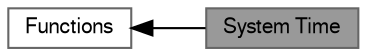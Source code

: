 digraph "System Time"
{
 // LATEX_PDF_SIZE
  bgcolor="transparent";
  edge [fontname=FreeSans,fontsize=10,labelfontname=FreeSans,labelfontsize=10];
  node [fontname=FreeSans,fontsize=10,shape=box,height=0.2,width=0.4];
  rankdir=LR;
  Node2 [label="Functions",height=0.2,width=0.4,color="grey40", fillcolor="white", style="filled",URL="$group___w_l_a_n_a_p_i.html",tooltip="Here are listed all the functions that implement the Wlan APIs."];
  Node1 [label="System Time",height=0.2,width=0.4,color="gray40", fillcolor="grey60", style="filled", fontcolor="black",tooltip="Here are listed all the functions that implement the System Time APIs."];
  Node2->Node1 [shape=plaintext, dir="back", style="solid"];
}
